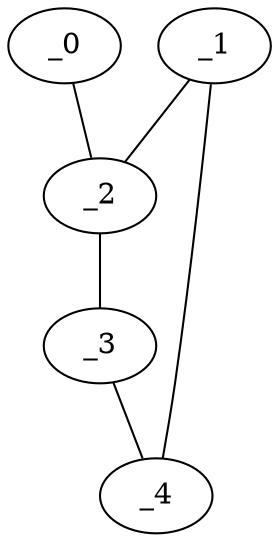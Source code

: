 graph EP1_0011 {
	_0	 [x="2.36311",
		y="2.46052"];
	_2	 [x="0.602829",
		y="0.83175"];
	_0 -- _2;
	_1	 [x="2.10117",
		y="1.04809"];
	_1 -- _2;
	_4	 [x="1.50292",
		y="2.00626"];
	_1 -- _4;
	_3	 [x="0.163065",
		y="2.24834"];
	_2 -- _3;
	_3 -- _4;
}
